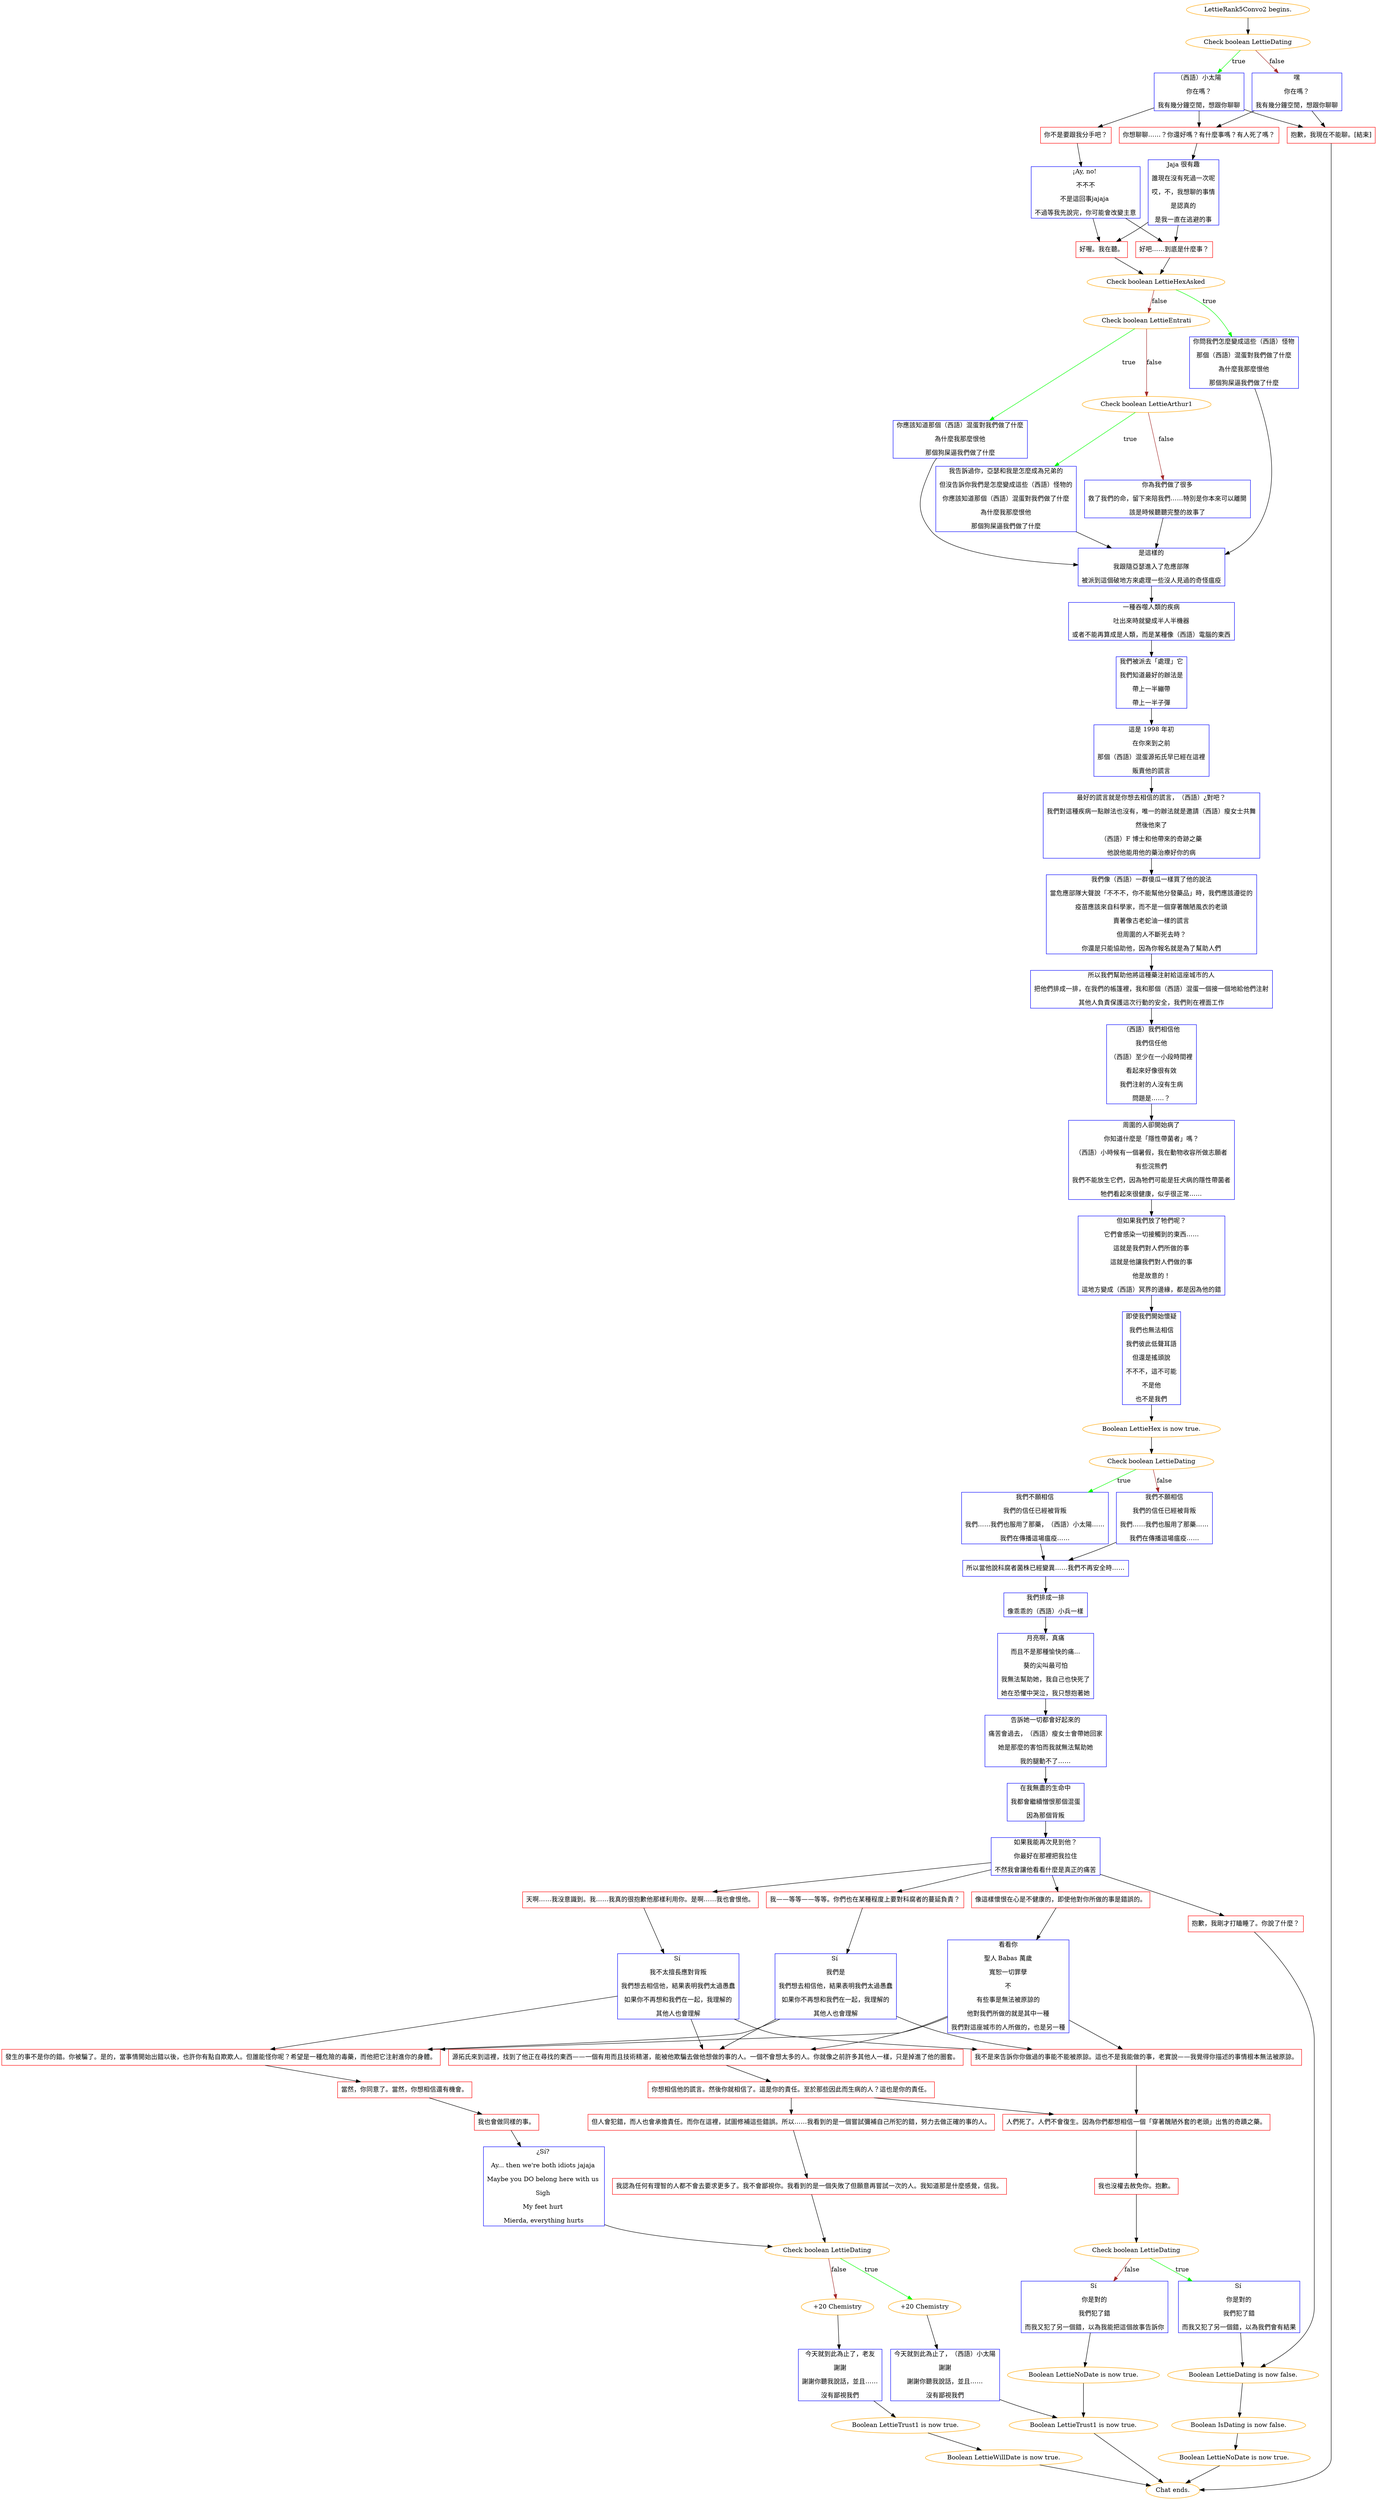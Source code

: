 digraph {
	"LettieRank5Convo2 begins." [color=orange];
		"LettieRank5Convo2 begins." -> j2431860272;
	j2431860272 [label="Check boolean LettieDating",color=orange];
		j2431860272 -> j1152997534 [label=true,color=green];
		j2431860272 -> j2152652243 [label=false,color=brown];
	j1152997534 [label="（西語）小太陽
你在嗎？
我有幾分鐘空閒，想跟你聊聊",shape=box,color=blue];
		j1152997534 -> j1453923128;
		j1152997534 -> j3002523853;
		j1152997534 -> j1195847499;
	j2152652243 [label="嘿
你在嗎？
我有幾分鐘空閒，想跟你聊聊",shape=box,color=blue];
		j2152652243 -> j3002523853;
		j2152652243 -> j1195847499;
	j1453923128 [label="你不是要跟我分手吧？",shape=box,color=red];
		j1453923128 -> j3194810090;
	j3002523853 [label="你想聊聊……？你還好嗎？有什麼事嗎？有人死了嗎？",shape=box,color=red];
		j3002523853 -> j3634551298;
	j1195847499 [label="抱歉，我現在不能聊。[結束]",shape=box,color=red];
		j1195847499 -> "Chat ends.";
	j3194810090 [label="¡Ay, no! 
不不不
不是這回事jajaja 
不過等我先說完，你可能會改變主意",shape=box,color=blue];
		j3194810090 -> j3283930661;
		j3194810090 -> j2084097079;
	j3634551298 [label="Jaja 很有趣
誰現在沒有死過一次呢
哎，不，我想聊的事情
是認真的
是我一直在逃避的事",shape=box,color=blue];
		j3634551298 -> j2084097079;
		j3634551298 -> j3283930661;
	"Chat ends." [color=orange];
	j3283930661 [label="好吧……到底是什麼事？",shape=box,color=red];
		j3283930661 -> j2262256924;
	j2084097079 [label="好喔。我在聽。",shape=box,color=red];
		j2084097079 -> j2262256924;
	j2262256924 [label="Check boolean LettieHexAsked",color=orange];
		j2262256924 -> j3399332047 [label=true,color=green];
		j2262256924 -> j3952221156 [label=false,color=brown];
	j3399332047 [label="你問我們怎麼變成這些（西語）怪物
那個（西語）混蛋對我們做了什麼
為什麼我那麼恨他
那個狗屎逼我們做了什麼",shape=box,color=blue];
		j3399332047 -> j996877272;
	j3952221156 [label="Check boolean LettieEntrati",color=orange];
		j3952221156 -> j2496012995 [label=true,color=green];
		j3952221156 -> j482965822 [label=false,color=brown];
	j996877272 [label="是這樣的
我跟隨亞瑟進入了危應部隊
被派到這個破地方來處理一些沒人見過的奇怪瘟疫",shape=box,color=blue];
		j996877272 -> j1490722660;
	j2496012995 [label="你應該知道那個（西語）混蛋對我們做了什麼
為什麼我那麼恨他
那個狗屎逼我們做了什麼",shape=box,color=blue];
		j2496012995 -> j996877272;
	j482965822 [label="Check boolean LettieArthur1",color=orange];
		j482965822 -> j2645977234 [label=true,color=green];
		j482965822 -> j4291301534 [label=false,color=brown];
	j1490722660 [label="一種吞噬人類的疾病
吐出來時就變成半人半機器
或者不能再算成是人類，而是某種像（西語）電腦的東西",shape=box,color=blue];
		j1490722660 -> j486395914;
	j2645977234 [label="我告訴過你，亞瑟和我是怎麼成為兄弟的
但沒告訴你我們是怎麼變成這些（西語）怪物的
你應該知道那個（西語）混蛋對我們做了什麼
為什麼我那麼恨他
那個狗屎逼我們做了什麼",shape=box,color=blue];
		j2645977234 -> j996877272;
	j4291301534 [label="你為我們做了很多
救了我們的命，留下來陪我們……特別是你本來可以離開
該是時候聽聽完整的故事了",shape=box,color=blue];
		j4291301534 -> j996877272;
	j486395914 [label="我們被派去「處理」它
我們知道最好的辦法是
帶上一半繃帶
帶上一半子彈",shape=box,color=blue];
		j486395914 -> j909752059;
	j909752059 [label="這是 1998 年初
在你來到之前
那個（西語）混蛋源拓氏早已經在這裡
販賣他的謊言",shape=box,color=blue];
		j909752059 -> j2483733138;
	j2483733138 [label="最好的謊言就是你想去相信的謊言，（西語）¿對吧？
我們對這種疾病一點辦法也沒有，唯一的辦法就是邀請（西語）瘦女士共舞
然後他來了
（西語）F 博士和他帶來的奇跡之藥
他說他能用他的藥治療好你的病",shape=box,color=blue];
		j2483733138 -> j3765287157;
	j3765287157 [label="我們像（西語）一群傻瓜一樣買了他的說法
當危應部隊大聲說「不不不，你不能幫他分發藥品」時，我們應該遵從的
疫苗應該來自科學家，而不是一個穿著醜陋風衣的老頭
賣著像古老蛇油一樣的謊言
但周圍的人不斷死去時？
你還是只能協助他，因為你報名就是為了幫助人們",shape=box,color=blue];
		j3765287157 -> j3388601317;
	j3388601317 [label="所以我們幫助他將這種藥注射給這座城市的人
把他們排成一排，在我們的帳篷裡，我和那個（西語）混蛋一個接一個地給他們注射
其他人負責保護這次行動的安全，我們則在裡面工作",shape=box,color=blue];
		j3388601317 -> j2155884887;
	j2155884887 [label="（西語）我們相信他
我們信任他
（西語）至少在一小段時間裡
看起來好像很有效
我們注射的人沒有生病
問題是……？",shape=box,color=blue];
		j2155884887 -> j1728340794;
	j1728340794 [label="周圍的人卻開始病了
你知道什麼是「隱性帶菌者」嗎？
（西語）小時候有一個暑假，我在動物收容所做志願者
有些浣熊們
我們不能放生它們，因為牠們可能是狂犬病的隱性帶菌者
牠們看起來很健康，似乎很正常……",shape=box,color=blue];
		j1728340794 -> j3690243770;
	j3690243770 [label="但如果我們放了牠們呢？
它們會感染一切接觸到的東西……
這就是我們對人們所做的事
這就是他讓我們對人們做的事
他是故意的！
這地方變成（西語）冥界的邊緣，都是因為他的錯",shape=box,color=blue];
		j3690243770 -> j3179956441;
	j3179956441 [label="即使我們開始懷疑
我們也無法相信
我們彼此低聲耳語
但還是搖頭說
不不不，這不可能
不是他
也不是我們",shape=box,color=blue];
		j3179956441 -> j1487125385;
	j1487125385 [label="Boolean LettieHex is now true.",color=orange];
		j1487125385 -> j3276028700;
	j3276028700 [label="Check boolean LettieDating",color=orange];
		j3276028700 -> j3586741869 [label=true,color=green];
		j3276028700 -> j1896676935 [label=false,color=brown];
	j3586741869 [label="我們不願相信
我們的信任已經被背叛
我們……我們也服用了那藥，（西語）小太陽……
我們在傳播這場瘟疫……",shape=box,color=blue];
		j3586741869 -> j4291794011;
	j1896676935 [label="我們不願相信
我們的信任已經被背叛
我們……我們也服用了那藥……
我們在傳播這場瘟疫……",shape=box,color=blue];
		j1896676935 -> j4291794011;
	j4291794011 [label="所以當他說科腐者菌株已經變異……我們不再安全時……",shape=box,color=blue];
		j4291794011 -> j2630115608;
	j2630115608 [label="我們排成一排
像乖乖的（西語）小兵一樣",shape=box,color=blue];
		j2630115608 -> j4062756857;
	j4062756857 [label="月亮啊，真痛
而且不是那種愉快的痛...
葵的尖叫最可怕
我無法幫助她，我自己也快死了
她在恐懼中哭泣，我只想抱著她",shape=box,color=blue];
		j4062756857 -> j3336600090;
	j3336600090 [label="告訴她一切都會好起來的
痛苦會過去，（西語）瘦女士會帶她回家
她是那麼的害怕而我就無法幫助她
我的腿動不了……",shape=box,color=blue];
		j3336600090 -> j1820082309;
	j1820082309 [label="在我無盡的生命中
我都會繼續憎恨那個混蛋
因為那個背叛",shape=box,color=blue];
		j1820082309 -> j1924762442;
	j1924762442 [label="如果我能再次見到他？
你最好在那裡把我拉住
不然我會讓他看看什麼是真正的痛苦",shape=box,color=blue];
		j1924762442 -> j1020798458;
		j1924762442 -> j164162525;
		j1924762442 -> j2543786420;
		j1924762442 -> j987176974;
	j1020798458 [label="像這樣懷恨在心是不健康的，即使他對你所做的事是錯誤的。",shape=box,color=red];
		j1020798458 -> j2077171215;
	j164162525 [label="天啊……我沒意識到。我……我真的很抱歉他那樣利用你。是啊……我也會恨他。",shape=box,color=red];
		j164162525 -> j882717376;
	j2543786420 [label="我——等等——等等。你們也在某種程度上要對科腐者的蔓延負責？",shape=box,color=red];
		j2543786420 -> j2233586184;
	j987176974 [label="抱歉，我剛才打瞌睡了。你說了什麼？",shape=box,color=red];
		j987176974 -> j30836566;
	j2077171215 [label="看看你
聖人 Babas 萬歲
寬恕一切罪孽
不
有些事是無法被原諒的
他對我們所做的就是其中一種
我們對這座城市的人所做的，也是另一種",shape=box,color=blue];
		j2077171215 -> j577938726;
		j2077171215 -> j434237873;
		j2077171215 -> j3572999708;
	j882717376 [label="Sí 
我不太擅長應對背叛
我們想去相信他，結果表明我們太過愚蠢
如果你不再想和我們在一起，我理解的
其他人也會理解",shape=box,color=blue];
		j882717376 -> j577938726;
		j882717376 -> j434237873;
		j882717376 -> j3572999708;
	j2233586184 [label="Sí 
我們是
我們想去相信他，結果表明我們太過愚蠢
如果你不再想和我們在一起，我理解的
其他人也會理解",shape=box,color=blue];
		j2233586184 -> j577938726;
		j2233586184 -> j434237873;
		j2233586184 -> j3572999708;
	j30836566 [label="Boolean LettieDating is now false.",color=orange];
		j30836566 -> j4031970331;
	j577938726 [label="我不是來告訴你你做過的事能不能被原諒。這也不是我能做的事，老實說——我覺得你描述的事情根本無法被原諒。",shape=box,color=red];
		j577938726 -> j123708232;
	j434237873 [label="源拓氏來到這裡，找到了他正在尋找的東西——一個有用而且技術精湛，能被他欺騙去做他想做的事的人。一個不會想太多的人。你就像之前許多其他人一樣，只是掉進了他的圈套。",shape=box,color=red];
		j434237873 -> j4209787316;
	j3572999708 [label="發生的事不是你的錯。你被騙了。是的，當事情開始出錯以後，也許你有點自欺欺人。但誰能怪你呢？希望是一種危險的毒藥，而他把它注射進你的身體。",shape=box,color=red];
		j3572999708 -> j2744004654;
	j4031970331 [label="Boolean IsDating is now false.",color=orange];
		j4031970331 -> j3065772033;
	j123708232 [label="人們死了。人們不會復生。因為你們都想相信一個「穿著醜陋外套的老頭」出售的奇蹟之藥。",shape=box,color=red];
		j123708232 -> j422279420;
	j4209787316 [label="你想相信他的謊言。然後你就相信了。這是你的責任。至於那些因此而生病的人？這也是你的責任。",shape=box,color=red];
		j4209787316 -> j123708232;
		j4209787316 -> j2914535975;
	j2744004654 [label="當然，你同意了。當然，你想相信還有機會。",shape=box,color=red];
		j2744004654 -> j3293289418;
	j3065772033 [label="Boolean LettieNoDate is now true.",color=orange];
		j3065772033 -> "Chat ends.";
	j422279420 [label="我也沒權去赦免你。抱歉。",shape=box,color=red];
		j422279420 -> j2923759649;
	j2914535975 [label="但人會犯錯，而人也會承擔責任。而你在這裡，試圖修補這些錯誤。所以……我看到的是一個嘗試彌補自己所犯的錯，努力去做正確的事的人。",shape=box,color=red];
		j2914535975 -> j1313880875;
	j3293289418 [label="我也會做同樣的事。",shape=box,color=red];
		j3293289418 -> j2051948095;
	j2923759649 [label="Check boolean LettieDating",color=orange];
		j2923759649 -> j3426047045 [label=true,color=green];
		j2923759649 -> j4294021542 [label=false,color=brown];
	j1313880875 [label="我認為任何有理智的人都不會去要求更多了。我不會鄙視你。我看到的是一個失敗了但願意再嘗試一次的人。我知道那是什麼感覺，信我。",shape=box,color=red];
		j1313880875 -> j1925215494;
	j2051948095 [label="¿Sí? 
Ay... then we're both idiots jajaja 
Maybe you DO belong here with us 
Sigh 
My feet hurt 
Mierda, everything hurts",shape=box,color=blue];
		j2051948095 -> j1925215494;
	j3426047045 [label="Sí 
你是對的
我們犯了錯
而我又犯了另一個錯，以為我們會有結果",shape=box,color=blue];
		j3426047045 -> j30836566;
	j4294021542 [label="Sí 
你是對的
我們犯了錯
而我又犯了另一個錯，以為我能把這個故事告訴你",shape=box,color=blue];
		j4294021542 -> j93694722;
	j1925215494 [label="Check boolean LettieDating",color=orange];
		j1925215494 -> j965774648 [label=true,color=green];
		j1925215494 -> j3044238543 [label=false,color=brown];
	j93694722 [label="Boolean LettieNoDate is now true.",color=orange];
		j93694722 -> j3068160212;
	j965774648 [label="+20 Chemistry",color=orange];
		j965774648 -> j1802803790;
	j3044238543 [label="+20 Chemistry",color=orange];
		j3044238543 -> j3267078743;
	j3068160212 [label="Boolean LettieTrust1 is now true.",color=orange];
		j3068160212 -> "Chat ends.";
	j1802803790 [label="今天就到此為止了，（西語）小太陽
謝謝
謝謝你聽我說話，並且……
沒有鄙視我們",shape=box,color=blue];
		j1802803790 -> j3068160212;
	j3267078743 [label="今天就到此為止了，老友
謝謝
謝謝你聽我說話，並且……
沒有鄙視我們",shape=box,color=blue];
		j3267078743 -> j3415926927;
	j3415926927 [label="Boolean LettieTrust1 is now true.",color=orange];
		j3415926927 -> j843193783;
	j843193783 [label="Boolean LettieWillDate is now true.",color=orange];
		j843193783 -> "Chat ends.";
}